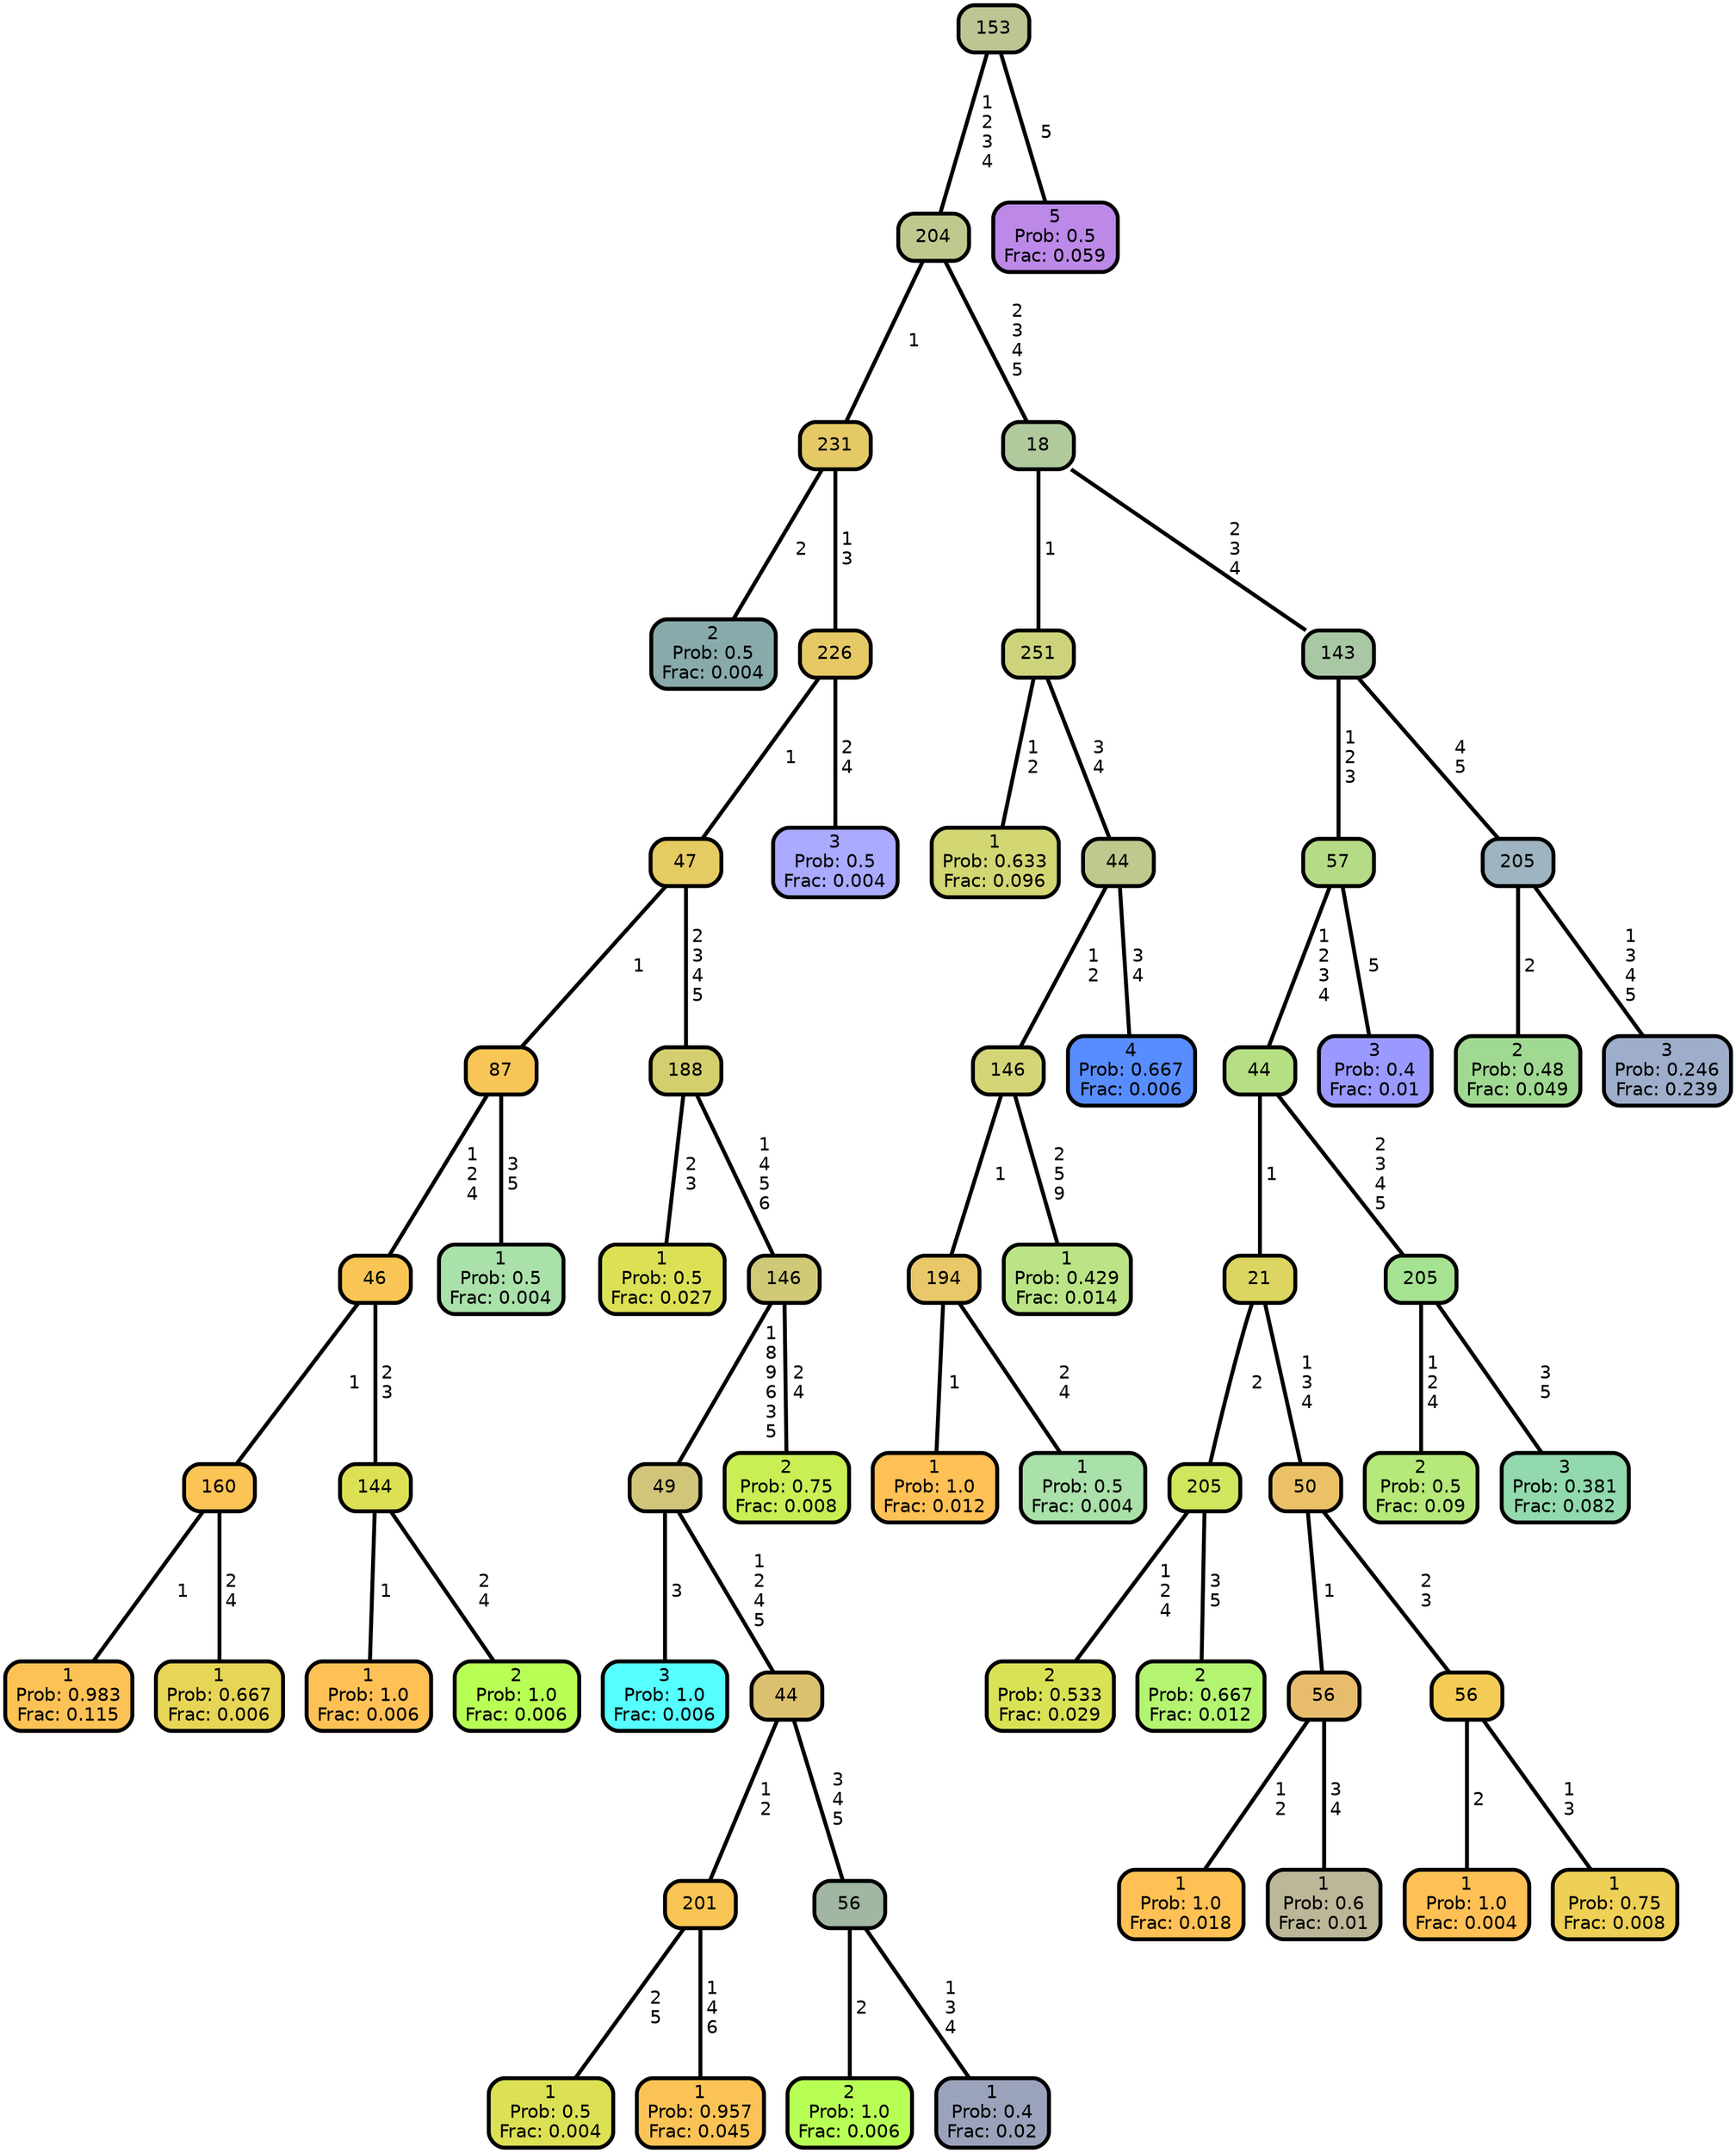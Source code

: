 graph Tree {
node [shape=box, style="filled, rounded",color="black",penwidth="3",fontcolor="black",                 fontname=helvetica] ;
graph [ranksep="0 equally", splines=straight,                 bgcolor=transparent, dpi=200] ;
edge [fontname=helvetica, color=black] ;
0 [label="2
Prob: 0.5
Frac: 0.004", fillcolor="#89aaaa"] ;
1 [label="231", fillcolor="#e4c965"] ;
2 [label="1
Prob: 0.983
Frac: 0.115", fillcolor="#fdc255"] ;
3 [label="160", fillcolor="#fcc355"] ;
4 [label="1
Prob: 0.667
Frac: 0.006", fillcolor="#e7d555"] ;
5 [label="46", fillcolor="#f9c555"] ;
6 [label="1
Prob: 1.0
Frac: 0.006", fillcolor="#ffc155"] ;
7 [label="144", fillcolor="#dbe055"] ;
8 [label="2
Prob: 1.0
Frac: 0.006", fillcolor="#b8ff55"] ;
9 [label="87", fillcolor="#f7c657"] ;
10 [label="1
Prob: 0.5
Frac: 0.004", fillcolor="#aae0aa"] ;
11 [label="47", fillcolor="#e6ca62"] ;
12 [label="1
Prob: 0.5
Frac: 0.027", fillcolor="#dbe055"] ;
13 [label="188", fillcolor="#d3ce6e"] ;
14 [label="3
Prob: 1.0
Frac: 0.006", fillcolor="#55ffff"] ;
15 [label="49", fillcolor="#d1c57a"] ;
16 [label="1
Prob: 0.5
Frac: 0.004", fillcolor="#dbe055"] ;
17 [label="201", fillcolor="#f9c555"] ;
18 [label="1
Prob: 0.957
Frac: 0.045", fillcolor="#fbc355"] ;
19 [label="44", fillcolor="#dbc16f"] ;
20 [label="2
Prob: 1.0
Frac: 0.006", fillcolor="#b8ff55"] ;
21 [label="56", fillcolor="#a1b7a3"] ;
22 [label="1
Prob: 0.4
Frac: 0.02", fillcolor="#9ba2bb"] ;
23 [label="146", fillcolor="#d0c977"] ;
24 [label="2
Prob: 0.75
Frac: 0.008", fillcolor="#c9ef55"] ;
25 [label="226", fillcolor="#e6c964"] ;
26 [label="3
Prob: 0.5
Frac: 0.004", fillcolor="#aaaaff"] ;
27 [label="204", fillcolor="#bec98d"] ;
28 [label="1
Prob: 0.633
Frac: 0.096", fillcolor="#d2d774"] ;
29 [label="251", fillcolor="#cdd37b"] ;
30 [label="1
Prob: 1.0
Frac: 0.012", fillcolor="#ffc155"] ;
31 [label="194", fillcolor="#e9c86a"] ;
32 [label="1
Prob: 0.5
Frac: 0.004", fillcolor="#aae0aa"] ;
33 [label="146", fillcolor="#d3d577"] ;
34 [label="1
Prob: 0.429
Frac: 0.014", fillcolor="#bae485"] ;
35 [label="44", fillcolor="#bfc98d"] ;
36 [label="4
Prob: 0.667
Frac: 0.006", fillcolor="#588dff"] ;
37 [label="18", fillcolor="#b0c99d"] ;
38 [label="2
Prob: 0.533
Frac: 0.029", fillcolor="#d9e255"] ;
39 [label="205", fillcolor="#cee75d"] ;
40 [label="2
Prob: 0.667
Frac: 0.012", fillcolor="#b3f471"] ;
41 [label="21", fillcolor="#dcd561"] ;
42 [label="1
Prob: 1.0
Frac: 0.018", fillcolor="#ffc155"] ;
43 [label="56", fillcolor="#e7bd6d"] ;
44 [label="1
Prob: 0.6
Frac: 0.01", fillcolor="#bcb799"] ;
45 [label="50", fillcolor="#eac166"] ;
46 [label="1
Prob: 1.0
Frac: 0.004", fillcolor="#ffc155"] ;
47 [label="56", fillcolor="#f3cb55"] ;
48 [label="1
Prob: 0.75
Frac: 0.008", fillcolor="#edd055"] ;
49 [label="44", fillcolor="#b6de83"] ;
50 [label="2
Prob: 0.5
Frac: 0.09", fillcolor="#b6e979"] ;
51 [label="205", fillcolor="#a5e292"] ;
52 [label="3
Prob: 0.381
Frac: 0.082", fillcolor="#92daae"] ;
53 [label="57", fillcolor="#b5db87"] ;
54 [label="3
Prob: 0.4
Frac: 0.01", fillcolor="#9a99ff"] ;
55 [label="143", fillcolor="#a9c7a5"] ;
56 [label="2
Prob: 0.48
Frac: 0.049", fillcolor="#a0d992"] ;
57 [label="205", fillcolor="#9eb4c0"] ;
58 [label="3
Prob: 0.246
Frac: 0.239", fillcolor="#9eadca"] ;
59 [label="153", fillcolor="#bec593"] ;
60 [label="5
Prob: 0.5
Frac: 0.059", fillcolor="#bc89e8"] ;
1 -- 0 [label=" 2",penwidth=3] ;
1 -- 25 [label=" 1\n 3",penwidth=3] ;
3 -- 2 [label=" 1",penwidth=3] ;
3 -- 4 [label=" 2\n 4",penwidth=3] ;
5 -- 3 [label=" 1",penwidth=3] ;
5 -- 7 [label=" 2\n 3",penwidth=3] ;
7 -- 6 [label=" 1",penwidth=3] ;
7 -- 8 [label=" 2\n 4",penwidth=3] ;
9 -- 5 [label=" 1\n 2\n 4",penwidth=3] ;
9 -- 10 [label=" 3\n 5",penwidth=3] ;
11 -- 9 [label=" 1",penwidth=3] ;
11 -- 13 [label=" 2\n 3\n 4\n 5",penwidth=3] ;
13 -- 12 [label=" 2\n 3",penwidth=3] ;
13 -- 23 [label=" 1\n 4\n 5\n 6",penwidth=3] ;
15 -- 14 [label=" 3",penwidth=3] ;
15 -- 19 [label=" 1\n 2\n 4\n 5",penwidth=3] ;
17 -- 16 [label=" 2\n 5",penwidth=3] ;
17 -- 18 [label=" 1\n 4\n 6",penwidth=3] ;
19 -- 17 [label=" 1\n 2",penwidth=3] ;
19 -- 21 [label=" 3\n 4\n 5",penwidth=3] ;
21 -- 20 [label=" 2",penwidth=3] ;
21 -- 22 [label=" 1\n 3\n 4",penwidth=3] ;
23 -- 15 [label=" 1\n 8\n 9\n 6\n 3\n 5",penwidth=3] ;
23 -- 24 [label=" 2\n 4",penwidth=3] ;
25 -- 11 [label=" 1",penwidth=3] ;
25 -- 26 [label=" 2\n 4",penwidth=3] ;
27 -- 1 [label=" 1",penwidth=3] ;
27 -- 37 [label=" 2\n 3\n 4\n 5",penwidth=3] ;
29 -- 28 [label=" 1\n 2",penwidth=3] ;
29 -- 35 [label=" 3\n 4",penwidth=3] ;
31 -- 30 [label=" 1",penwidth=3] ;
31 -- 32 [label=" 2\n 4",penwidth=3] ;
33 -- 31 [label=" 1",penwidth=3] ;
33 -- 34 [label=" 2\n 5\n 9",penwidth=3] ;
35 -- 33 [label=" 1\n 2",penwidth=3] ;
35 -- 36 [label=" 3\n 4",penwidth=3] ;
37 -- 29 [label=" 1",penwidth=3] ;
37 -- 55 [label=" 2\n 3\n 4",penwidth=3] ;
39 -- 38 [label=" 1\n 2\n 4",penwidth=3] ;
39 -- 40 [label=" 3\n 5",penwidth=3] ;
41 -- 39 [label=" 2",penwidth=3] ;
41 -- 45 [label=" 1\n 3\n 4",penwidth=3] ;
43 -- 42 [label=" 1\n 2",penwidth=3] ;
43 -- 44 [label=" 3\n 4",penwidth=3] ;
45 -- 43 [label=" 1",penwidth=3] ;
45 -- 47 [label=" 2\n 3",penwidth=3] ;
47 -- 46 [label=" 2",penwidth=3] ;
47 -- 48 [label=" 1\n 3",penwidth=3] ;
49 -- 41 [label=" 1",penwidth=3] ;
49 -- 51 [label=" 2\n 3\n 4\n 5",penwidth=3] ;
51 -- 50 [label=" 1\n 2\n 4",penwidth=3] ;
51 -- 52 [label=" 3\n 5",penwidth=3] ;
53 -- 49 [label=" 1\n 2\n 3\n 4",penwidth=3] ;
53 -- 54 [label=" 5",penwidth=3] ;
55 -- 53 [label=" 1\n 2\n 3",penwidth=3] ;
55 -- 57 [label=" 4\n 5",penwidth=3] ;
57 -- 56 [label=" 2",penwidth=3] ;
57 -- 58 [label=" 1\n 3\n 4\n 5",penwidth=3] ;
59 -- 27 [label=" 1\n 2\n 3\n 4",penwidth=3] ;
59 -- 60 [label=" 5",penwidth=3] ;
{rank = same;}}